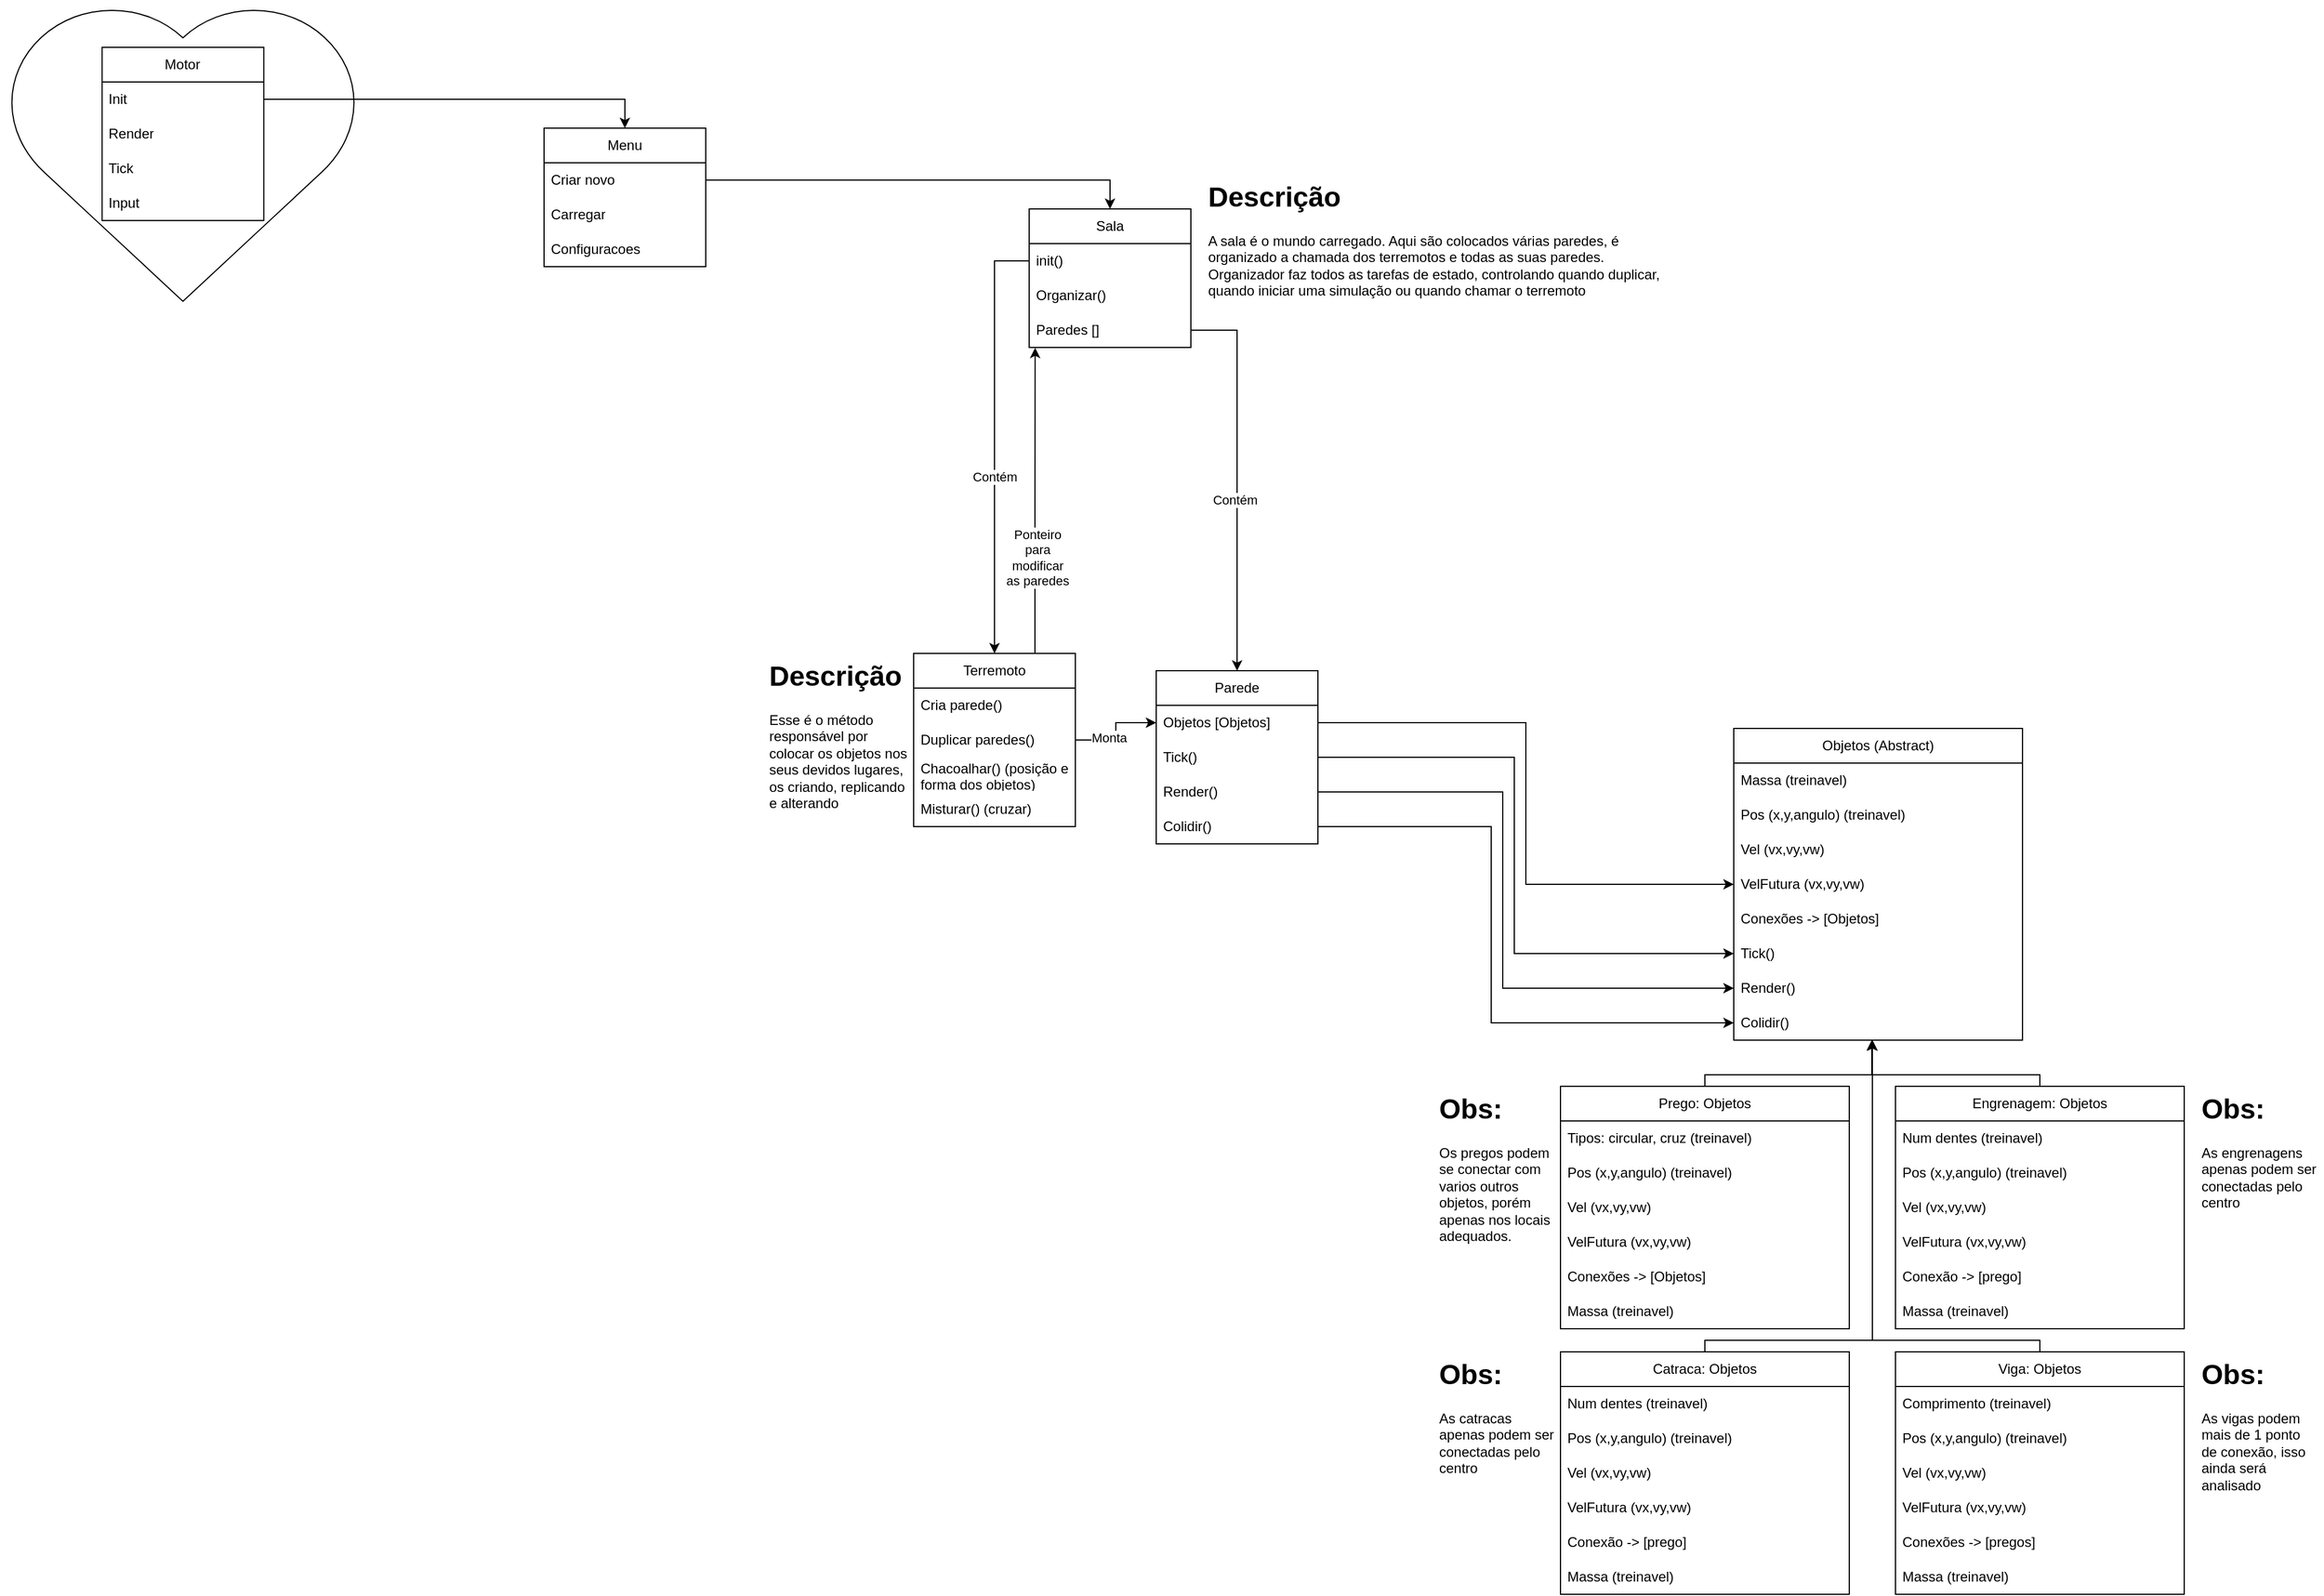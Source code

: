 <mxfile version="22.0.0" type="github">
  <diagram id="ZBSYIIKbhlf7-BOkclBH" name="Página-1">
    <mxGraphModel dx="3382" dy="1827" grid="1" gridSize="10" guides="1" tooltips="1" connect="1" arrows="1" fold="1" page="1" pageScale="1" pageWidth="827" pageHeight="1169" math="0" shadow="0">
      <root>
        <mxCell id="0" />
        <mxCell id="1" parent="0" />
        <mxCell id="LWmrFQZ2lta0G_bOD1Ji-61" style="edgeStyle=orthogonalEdgeStyle;rounded=0;orthogonalLoop=1;jettySize=auto;html=1;entryX=0.48;entryY=1;entryDx=0;entryDy=0;entryPerimeter=0;" parent="1" source="LWmrFQZ2lta0G_bOD1Ji-2" target="LWmrFQZ2lta0G_bOD1Ji-49" edge="1">
          <mxGeometry relative="1" as="geometry">
            <Array as="points">
              <mxPoint x="525" y="410" />
              <mxPoint x="380" y="410" />
            </Array>
          </mxGeometry>
        </mxCell>
        <mxCell id="LWmrFQZ2lta0G_bOD1Ji-2" value="Engrenagem: Objetos" style="swimlane;fontStyle=0;childLayout=stackLayout;horizontal=1;startSize=30;horizontalStack=0;resizeParent=1;resizeParentMax=0;resizeLast=0;collapsible=1;marginBottom=0;whiteSpace=wrap;html=1;" parent="1" vertex="1">
          <mxGeometry x="400" y="420" width="250" height="210" as="geometry" />
        </mxCell>
        <mxCell id="LWmrFQZ2lta0G_bOD1Ji-3" value="&lt;div&gt;Num dentes (treinavel)&lt;br&gt;&lt;/div&gt;" style="text;strokeColor=none;fillColor=none;align=left;verticalAlign=middle;spacingLeft=4;spacingRight=4;overflow=hidden;points=[[0,0.5],[1,0.5]];portConstraint=eastwest;rotatable=0;whiteSpace=wrap;html=1;" parent="LWmrFQZ2lta0G_bOD1Ji-2" vertex="1">
          <mxGeometry y="30" width="250" height="30" as="geometry" />
        </mxCell>
        <mxCell id="LWmrFQZ2lta0G_bOD1Ji-4" value="Pos (x,y,angulo) (treinavel)" style="text;strokeColor=none;fillColor=none;align=left;verticalAlign=middle;spacingLeft=4;spacingRight=4;overflow=hidden;points=[[0,0.5],[1,0.5]];portConstraint=eastwest;rotatable=0;whiteSpace=wrap;html=1;" parent="LWmrFQZ2lta0G_bOD1Ji-2" vertex="1">
          <mxGeometry y="60" width="250" height="30" as="geometry" />
        </mxCell>
        <mxCell id="LWmrFQZ2lta0G_bOD1Ji-7" value="Vel (vx,vy,vw)" style="text;strokeColor=none;fillColor=none;align=left;verticalAlign=middle;spacingLeft=4;spacingRight=4;overflow=hidden;points=[[0,0.5],[1,0.5]];portConstraint=eastwest;rotatable=0;whiteSpace=wrap;html=1;" parent="LWmrFQZ2lta0G_bOD1Ji-2" vertex="1">
          <mxGeometry y="90" width="250" height="30" as="geometry" />
        </mxCell>
        <mxCell id="LWmrFQZ2lta0G_bOD1Ji-8" value="VelFutura (vx,vy,vw)" style="text;strokeColor=none;fillColor=none;align=left;verticalAlign=middle;spacingLeft=4;spacingRight=4;overflow=hidden;points=[[0,0.5],[1,0.5]];portConstraint=eastwest;rotatable=0;whiteSpace=wrap;html=1;" parent="LWmrFQZ2lta0G_bOD1Ji-2" vertex="1">
          <mxGeometry y="120" width="250" height="30" as="geometry" />
        </mxCell>
        <mxCell id="LWmrFQZ2lta0G_bOD1Ji-17" value="Conexão -&amp;gt; [prego]" style="text;strokeColor=none;fillColor=none;align=left;verticalAlign=middle;spacingLeft=4;spacingRight=4;overflow=hidden;points=[[0,0.5],[1,0.5]];portConstraint=eastwest;rotatable=0;whiteSpace=wrap;html=1;" parent="LWmrFQZ2lta0G_bOD1Ji-2" vertex="1">
          <mxGeometry y="150" width="250" height="30" as="geometry" />
        </mxCell>
        <mxCell id="LWmrFQZ2lta0G_bOD1Ji-35" value="Massa (treinavel)" style="text;strokeColor=none;fillColor=none;align=left;verticalAlign=middle;spacingLeft=4;spacingRight=4;overflow=hidden;points=[[0,0.5],[1,0.5]];portConstraint=eastwest;rotatable=0;whiteSpace=wrap;html=1;" parent="LWmrFQZ2lta0G_bOD1Ji-2" vertex="1">
          <mxGeometry y="180" width="250" height="30" as="geometry" />
        </mxCell>
        <mxCell id="LWmrFQZ2lta0G_bOD1Ji-6" value="&lt;h1&gt;Obs:&lt;/h1&gt;&lt;div&gt;As engrenagens apenas podem ser conectadas pelo centro&lt;br&gt;&lt;/div&gt;" style="text;html=1;strokeColor=none;fillColor=none;spacing=5;spacingTop=-20;whiteSpace=wrap;overflow=hidden;rounded=0;" parent="1" vertex="1">
          <mxGeometry x="660" y="420" width="110" height="120" as="geometry" />
        </mxCell>
        <mxCell id="LWmrFQZ2lta0G_bOD1Ji-60" style="edgeStyle=orthogonalEdgeStyle;rounded=0;orthogonalLoop=1;jettySize=auto;html=1;entryX=0.478;entryY=0.997;entryDx=0;entryDy=0;entryPerimeter=0;" parent="1" source="LWmrFQZ2lta0G_bOD1Ji-9" target="LWmrFQZ2lta0G_bOD1Ji-49" edge="1">
          <mxGeometry relative="1" as="geometry">
            <Array as="points">
              <mxPoint x="235" y="410" />
              <mxPoint x="380" y="410" />
            </Array>
          </mxGeometry>
        </mxCell>
        <mxCell id="LWmrFQZ2lta0G_bOD1Ji-9" value="Prego: Objetos" style="swimlane;fontStyle=0;childLayout=stackLayout;horizontal=1;startSize=30;horizontalStack=0;resizeParent=1;resizeParentMax=0;resizeLast=0;collapsible=1;marginBottom=0;whiteSpace=wrap;html=1;" parent="1" vertex="1">
          <mxGeometry x="110" y="420" width="250" height="210" as="geometry" />
        </mxCell>
        <mxCell id="LWmrFQZ2lta0G_bOD1Ji-10" value="&lt;div&gt;Tipos: circular, cruz (treinavel)&lt;br&gt;&lt;/div&gt;" style="text;strokeColor=none;fillColor=none;align=left;verticalAlign=middle;spacingLeft=4;spacingRight=4;overflow=hidden;points=[[0,0.5],[1,0.5]];portConstraint=eastwest;rotatable=0;whiteSpace=wrap;html=1;" parent="LWmrFQZ2lta0G_bOD1Ji-9" vertex="1">
          <mxGeometry y="30" width="250" height="30" as="geometry" />
        </mxCell>
        <mxCell id="LWmrFQZ2lta0G_bOD1Ji-11" value="Pos (x,y,angulo) (treinavel)" style="text;strokeColor=none;fillColor=none;align=left;verticalAlign=middle;spacingLeft=4;spacingRight=4;overflow=hidden;points=[[0,0.5],[1,0.5]];portConstraint=eastwest;rotatable=0;whiteSpace=wrap;html=1;" parent="LWmrFQZ2lta0G_bOD1Ji-9" vertex="1">
          <mxGeometry y="60" width="250" height="30" as="geometry" />
        </mxCell>
        <mxCell id="LWmrFQZ2lta0G_bOD1Ji-13" value="Vel (vx,vy,vw)" style="text;strokeColor=none;fillColor=none;align=left;verticalAlign=middle;spacingLeft=4;spacingRight=4;overflow=hidden;points=[[0,0.5],[1,0.5]];portConstraint=eastwest;rotatable=0;whiteSpace=wrap;html=1;" parent="LWmrFQZ2lta0G_bOD1Ji-9" vertex="1">
          <mxGeometry y="90" width="250" height="30" as="geometry" />
        </mxCell>
        <mxCell id="LWmrFQZ2lta0G_bOD1Ji-14" value="VelFutura (vx,vy,vw)" style="text;strokeColor=none;fillColor=none;align=left;verticalAlign=middle;spacingLeft=4;spacingRight=4;overflow=hidden;points=[[0,0.5],[1,0.5]];portConstraint=eastwest;rotatable=0;whiteSpace=wrap;html=1;" parent="LWmrFQZ2lta0G_bOD1Ji-9" vertex="1">
          <mxGeometry y="120" width="250" height="30" as="geometry" />
        </mxCell>
        <mxCell id="LWmrFQZ2lta0G_bOD1Ji-18" value="Conexões -&amp;gt; [Objetos]" style="text;strokeColor=none;fillColor=none;align=left;verticalAlign=middle;spacingLeft=4;spacingRight=4;overflow=hidden;points=[[0,0.5],[1,0.5]];portConstraint=eastwest;rotatable=0;whiteSpace=wrap;html=1;" parent="LWmrFQZ2lta0G_bOD1Ji-9" vertex="1">
          <mxGeometry y="150" width="250" height="30" as="geometry" />
        </mxCell>
        <mxCell id="LWmrFQZ2lta0G_bOD1Ji-34" value="Massa (treinavel)" style="text;strokeColor=none;fillColor=none;align=left;verticalAlign=middle;spacingLeft=4;spacingRight=4;overflow=hidden;points=[[0,0.5],[1,0.5]];portConstraint=eastwest;rotatable=0;whiteSpace=wrap;html=1;" parent="LWmrFQZ2lta0G_bOD1Ji-9" vertex="1">
          <mxGeometry y="180" width="250" height="30" as="geometry" />
        </mxCell>
        <mxCell id="LWmrFQZ2lta0G_bOD1Ji-15" value="&lt;h1&gt;Obs:&lt;/h1&gt;&lt;div&gt;Os pregos podem se conectar com varios outros objetos, porém apenas nos locais adequados.&lt;br&gt;&lt;/div&gt;" style="text;html=1;strokeColor=none;fillColor=none;spacing=5;spacingTop=-20;whiteSpace=wrap;overflow=hidden;rounded=0;" parent="1" vertex="1">
          <mxGeometry y="420" width="110" height="160" as="geometry" />
        </mxCell>
        <mxCell id="LWmrFQZ2lta0G_bOD1Ji-62" style="edgeStyle=orthogonalEdgeStyle;rounded=0;orthogonalLoop=1;jettySize=auto;html=1;exitX=0.5;exitY=0;exitDx=0;exitDy=0;entryX=0.48;entryY=1;entryDx=0;entryDy=0;entryPerimeter=0;" parent="1" source="LWmrFQZ2lta0G_bOD1Ji-19" target="LWmrFQZ2lta0G_bOD1Ji-49" edge="1">
          <mxGeometry relative="1" as="geometry">
            <Array as="points">
              <mxPoint x="380" y="640" />
            </Array>
          </mxGeometry>
        </mxCell>
        <mxCell id="LWmrFQZ2lta0G_bOD1Ji-19" value="Viga: Objetos" style="swimlane;fontStyle=0;childLayout=stackLayout;horizontal=1;startSize=30;horizontalStack=0;resizeParent=1;resizeParentMax=0;resizeLast=0;collapsible=1;marginBottom=0;whiteSpace=wrap;html=1;" parent="1" vertex="1">
          <mxGeometry x="400" y="650" width="250" height="210" as="geometry" />
        </mxCell>
        <mxCell id="LWmrFQZ2lta0G_bOD1Ji-20" value="&lt;div&gt;Comprimento (treinavel)&lt;br&gt;&lt;/div&gt;" style="text;strokeColor=none;fillColor=none;align=left;verticalAlign=middle;spacingLeft=4;spacingRight=4;overflow=hidden;points=[[0,0.5],[1,0.5]];portConstraint=eastwest;rotatable=0;whiteSpace=wrap;html=1;" parent="LWmrFQZ2lta0G_bOD1Ji-19" vertex="1">
          <mxGeometry y="30" width="250" height="30" as="geometry" />
        </mxCell>
        <mxCell id="LWmrFQZ2lta0G_bOD1Ji-21" value="Pos (x,y,angulo) (treinavel)" style="text;strokeColor=none;fillColor=none;align=left;verticalAlign=middle;spacingLeft=4;spacingRight=4;overflow=hidden;points=[[0,0.5],[1,0.5]];portConstraint=eastwest;rotatable=0;whiteSpace=wrap;html=1;" parent="LWmrFQZ2lta0G_bOD1Ji-19" vertex="1">
          <mxGeometry y="60" width="250" height="30" as="geometry" />
        </mxCell>
        <mxCell id="LWmrFQZ2lta0G_bOD1Ji-23" value="Vel (vx,vy,vw)" style="text;strokeColor=none;fillColor=none;align=left;verticalAlign=middle;spacingLeft=4;spacingRight=4;overflow=hidden;points=[[0,0.5],[1,0.5]];portConstraint=eastwest;rotatable=0;whiteSpace=wrap;html=1;" parent="LWmrFQZ2lta0G_bOD1Ji-19" vertex="1">
          <mxGeometry y="90" width="250" height="30" as="geometry" />
        </mxCell>
        <mxCell id="LWmrFQZ2lta0G_bOD1Ji-24" value="VelFutura (vx,vy,vw)" style="text;strokeColor=none;fillColor=none;align=left;verticalAlign=middle;spacingLeft=4;spacingRight=4;overflow=hidden;points=[[0,0.5],[1,0.5]];portConstraint=eastwest;rotatable=0;whiteSpace=wrap;html=1;" parent="LWmrFQZ2lta0G_bOD1Ji-19" vertex="1">
          <mxGeometry y="120" width="250" height="30" as="geometry" />
        </mxCell>
        <mxCell id="LWmrFQZ2lta0G_bOD1Ji-25" value="Conexões -&amp;gt; [pregos]" style="text;strokeColor=none;fillColor=none;align=left;verticalAlign=middle;spacingLeft=4;spacingRight=4;overflow=hidden;points=[[0,0.5],[1,0.5]];portConstraint=eastwest;rotatable=0;whiteSpace=wrap;html=1;" parent="LWmrFQZ2lta0G_bOD1Ji-19" vertex="1">
          <mxGeometry y="150" width="250" height="30" as="geometry" />
        </mxCell>
        <mxCell id="LWmrFQZ2lta0G_bOD1Ji-37" value="Massa (treinavel)" style="text;strokeColor=none;fillColor=none;align=left;verticalAlign=middle;spacingLeft=4;spacingRight=4;overflow=hidden;points=[[0,0.5],[1,0.5]];portConstraint=eastwest;rotatable=0;whiteSpace=wrap;html=1;" parent="LWmrFQZ2lta0G_bOD1Ji-19" vertex="1">
          <mxGeometry y="180" width="250" height="30" as="geometry" />
        </mxCell>
        <mxCell id="LWmrFQZ2lta0G_bOD1Ji-26" value="&lt;h1&gt;Obs:&lt;/h1&gt;&lt;div&gt;As vigas podem mais de 1 ponto de conexão, isso ainda será analisado&lt;br&gt;&lt;/div&gt;" style="text;html=1;strokeColor=none;fillColor=none;spacing=5;spacingTop=-20;whiteSpace=wrap;overflow=hidden;rounded=0;" parent="1" vertex="1">
          <mxGeometry x="660" y="650" width="110" height="120" as="geometry" />
        </mxCell>
        <mxCell id="LWmrFQZ2lta0G_bOD1Ji-63" style="edgeStyle=orthogonalEdgeStyle;rounded=0;orthogonalLoop=1;jettySize=auto;html=1;exitX=0.5;exitY=0;exitDx=0;exitDy=0;entryX=0.48;entryY=1;entryDx=0;entryDy=0;entryPerimeter=0;" parent="1" source="LWmrFQZ2lta0G_bOD1Ji-27" target="LWmrFQZ2lta0G_bOD1Ji-49" edge="1">
          <mxGeometry relative="1" as="geometry">
            <Array as="points">
              <mxPoint x="380" y="640" />
            </Array>
          </mxGeometry>
        </mxCell>
        <mxCell id="LWmrFQZ2lta0G_bOD1Ji-27" value="Catraca: Objetos" style="swimlane;fontStyle=0;childLayout=stackLayout;horizontal=1;startSize=30;horizontalStack=0;resizeParent=1;resizeParentMax=0;resizeLast=0;collapsible=1;marginBottom=0;whiteSpace=wrap;html=1;" parent="1" vertex="1">
          <mxGeometry x="110" y="650" width="250" height="210" as="geometry" />
        </mxCell>
        <mxCell id="LWmrFQZ2lta0G_bOD1Ji-28" value="&lt;div&gt;Num dentes (treinavel)&lt;br&gt;&lt;/div&gt;" style="text;strokeColor=none;fillColor=none;align=left;verticalAlign=middle;spacingLeft=4;spacingRight=4;overflow=hidden;points=[[0,0.5],[1,0.5]];portConstraint=eastwest;rotatable=0;whiteSpace=wrap;html=1;" parent="LWmrFQZ2lta0G_bOD1Ji-27" vertex="1">
          <mxGeometry y="30" width="250" height="30" as="geometry" />
        </mxCell>
        <mxCell id="LWmrFQZ2lta0G_bOD1Ji-29" value="Pos (x,y,angulo) (treinavel)" style="text;strokeColor=none;fillColor=none;align=left;verticalAlign=middle;spacingLeft=4;spacingRight=4;overflow=hidden;points=[[0,0.5],[1,0.5]];portConstraint=eastwest;rotatable=0;whiteSpace=wrap;html=1;" parent="LWmrFQZ2lta0G_bOD1Ji-27" vertex="1">
          <mxGeometry y="60" width="250" height="30" as="geometry" />
        </mxCell>
        <mxCell id="LWmrFQZ2lta0G_bOD1Ji-30" value="Vel (vx,vy,vw)" style="text;strokeColor=none;fillColor=none;align=left;verticalAlign=middle;spacingLeft=4;spacingRight=4;overflow=hidden;points=[[0,0.5],[1,0.5]];portConstraint=eastwest;rotatable=0;whiteSpace=wrap;html=1;" parent="LWmrFQZ2lta0G_bOD1Ji-27" vertex="1">
          <mxGeometry y="90" width="250" height="30" as="geometry" />
        </mxCell>
        <mxCell id="LWmrFQZ2lta0G_bOD1Ji-31" value="VelFutura (vx,vy,vw)" style="text;strokeColor=none;fillColor=none;align=left;verticalAlign=middle;spacingLeft=4;spacingRight=4;overflow=hidden;points=[[0,0.5],[1,0.5]];portConstraint=eastwest;rotatable=0;whiteSpace=wrap;html=1;" parent="LWmrFQZ2lta0G_bOD1Ji-27" vertex="1">
          <mxGeometry y="120" width="250" height="30" as="geometry" />
        </mxCell>
        <mxCell id="LWmrFQZ2lta0G_bOD1Ji-32" value="Conexão -&amp;gt; [prego]" style="text;strokeColor=none;fillColor=none;align=left;verticalAlign=middle;spacingLeft=4;spacingRight=4;overflow=hidden;points=[[0,0.5],[1,0.5]];portConstraint=eastwest;rotatable=0;whiteSpace=wrap;html=1;" parent="LWmrFQZ2lta0G_bOD1Ji-27" vertex="1">
          <mxGeometry y="150" width="250" height="30" as="geometry" />
        </mxCell>
        <mxCell id="LWmrFQZ2lta0G_bOD1Ji-38" value="Massa (treinavel)" style="text;strokeColor=none;fillColor=none;align=left;verticalAlign=middle;spacingLeft=4;spacingRight=4;overflow=hidden;points=[[0,0.5],[1,0.5]];portConstraint=eastwest;rotatable=0;whiteSpace=wrap;html=1;" parent="LWmrFQZ2lta0G_bOD1Ji-27" vertex="1">
          <mxGeometry y="180" width="250" height="30" as="geometry" />
        </mxCell>
        <mxCell id="LWmrFQZ2lta0G_bOD1Ji-33" value="&lt;h1&gt;Obs:&lt;/h1&gt;&lt;div&gt;As catracas apenas podem ser conectadas pelo centro&lt;/div&gt;" style="text;html=1;strokeColor=none;fillColor=none;spacing=5;spacingTop=-20;whiteSpace=wrap;overflow=hidden;rounded=0;" parent="1" vertex="1">
          <mxGeometry y="650" width="110" height="120" as="geometry" />
        </mxCell>
        <mxCell id="LWmrFQZ2lta0G_bOD1Ji-40" value=" Objetos (Abstract)" style="swimlane;fontStyle=0;childLayout=stackLayout;horizontal=1;startSize=30;horizontalStack=0;resizeParent=1;resizeParentMax=0;resizeLast=0;collapsible=1;marginBottom=0;whiteSpace=wrap;html=1;" parent="1" vertex="1">
          <mxGeometry x="260" y="110" width="250" height="270" as="geometry" />
        </mxCell>
        <mxCell id="LWmrFQZ2lta0G_bOD1Ji-41" value="Massa (treinavel)" style="text;strokeColor=none;fillColor=none;align=left;verticalAlign=middle;spacingLeft=4;spacingRight=4;overflow=hidden;points=[[0,0.5],[1,0.5]];portConstraint=eastwest;rotatable=0;whiteSpace=wrap;html=1;" parent="LWmrFQZ2lta0G_bOD1Ji-40" vertex="1">
          <mxGeometry y="30" width="250" height="30" as="geometry" />
        </mxCell>
        <mxCell id="LWmrFQZ2lta0G_bOD1Ji-42" value="Pos (x,y,angulo) (treinavel)" style="text;strokeColor=none;fillColor=none;align=left;verticalAlign=middle;spacingLeft=4;spacingRight=4;overflow=hidden;points=[[0,0.5],[1,0.5]];portConstraint=eastwest;rotatable=0;whiteSpace=wrap;html=1;" parent="LWmrFQZ2lta0G_bOD1Ji-40" vertex="1">
          <mxGeometry y="60" width="250" height="30" as="geometry" />
        </mxCell>
        <mxCell id="LWmrFQZ2lta0G_bOD1Ji-43" value="Vel (vx,vy,vw)" style="text;strokeColor=none;fillColor=none;align=left;verticalAlign=middle;spacingLeft=4;spacingRight=4;overflow=hidden;points=[[0,0.5],[1,0.5]];portConstraint=eastwest;rotatable=0;whiteSpace=wrap;html=1;" parent="LWmrFQZ2lta0G_bOD1Ji-40" vertex="1">
          <mxGeometry y="90" width="250" height="30" as="geometry" />
        </mxCell>
        <mxCell id="LWmrFQZ2lta0G_bOD1Ji-44" value="VelFutura (vx,vy,vw)" style="text;strokeColor=none;fillColor=none;align=left;verticalAlign=middle;spacingLeft=4;spacingRight=4;overflow=hidden;points=[[0,0.5],[1,0.5]];portConstraint=eastwest;rotatable=0;whiteSpace=wrap;html=1;" parent="LWmrFQZ2lta0G_bOD1Ji-40" vertex="1">
          <mxGeometry y="120" width="250" height="30" as="geometry" />
        </mxCell>
        <mxCell id="LWmrFQZ2lta0G_bOD1Ji-45" value="Conexões -&amp;gt; [Objetos]" style="text;strokeColor=none;fillColor=none;align=left;verticalAlign=middle;spacingLeft=4;spacingRight=4;overflow=hidden;points=[[0,0.5],[1,0.5]];portConstraint=eastwest;rotatable=0;whiteSpace=wrap;html=1;" parent="LWmrFQZ2lta0G_bOD1Ji-40" vertex="1">
          <mxGeometry y="150" width="250" height="30" as="geometry" />
        </mxCell>
        <mxCell id="LWmrFQZ2lta0G_bOD1Ji-47" value="Tick()" style="text;strokeColor=none;fillColor=none;align=left;verticalAlign=middle;spacingLeft=4;spacingRight=4;overflow=hidden;points=[[0,0.5],[1,0.5]];portConstraint=eastwest;rotatable=0;whiteSpace=wrap;html=1;" parent="LWmrFQZ2lta0G_bOD1Ji-40" vertex="1">
          <mxGeometry y="180" width="250" height="30" as="geometry" />
        </mxCell>
        <mxCell id="LWmrFQZ2lta0G_bOD1Ji-48" value="Render()" style="text;strokeColor=none;fillColor=none;align=left;verticalAlign=middle;spacingLeft=4;spacingRight=4;overflow=hidden;points=[[0,0.5],[1,0.5]];portConstraint=eastwest;rotatable=0;whiteSpace=wrap;html=1;" parent="LWmrFQZ2lta0G_bOD1Ji-40" vertex="1">
          <mxGeometry y="210" width="250" height="30" as="geometry" />
        </mxCell>
        <mxCell id="LWmrFQZ2lta0G_bOD1Ji-49" value="Colidir()" style="text;strokeColor=none;fillColor=none;align=left;verticalAlign=middle;spacingLeft=4;spacingRight=4;overflow=hidden;points=[[0,0.5],[1,0.5]];portConstraint=eastwest;rotatable=0;whiteSpace=wrap;html=1;" parent="LWmrFQZ2lta0G_bOD1Ji-40" vertex="1">
          <mxGeometry y="240" width="250" height="30" as="geometry" />
        </mxCell>
        <mxCell id="LWmrFQZ2lta0G_bOD1Ji-50" value="Parede" style="swimlane;fontStyle=0;childLayout=stackLayout;horizontal=1;startSize=30;horizontalStack=0;resizeParent=1;resizeParentMax=0;resizeLast=0;collapsible=1;marginBottom=0;whiteSpace=wrap;html=1;" parent="1" vertex="1">
          <mxGeometry x="-240" y="60" width="140" height="150" as="geometry" />
        </mxCell>
        <mxCell id="LWmrFQZ2lta0G_bOD1Ji-51" value="Objetos [Objetos]" style="text;strokeColor=none;fillColor=none;align=left;verticalAlign=middle;spacingLeft=4;spacingRight=4;overflow=hidden;points=[[0,0.5],[1,0.5]];portConstraint=eastwest;rotatable=0;whiteSpace=wrap;html=1;" parent="LWmrFQZ2lta0G_bOD1Ji-50" vertex="1">
          <mxGeometry y="30" width="140" height="30" as="geometry" />
        </mxCell>
        <mxCell id="LWmrFQZ2lta0G_bOD1Ji-52" value="Tick()" style="text;strokeColor=none;fillColor=none;align=left;verticalAlign=middle;spacingLeft=4;spacingRight=4;overflow=hidden;points=[[0,0.5],[1,0.5]];portConstraint=eastwest;rotatable=0;whiteSpace=wrap;html=1;" parent="LWmrFQZ2lta0G_bOD1Ji-50" vertex="1">
          <mxGeometry y="60" width="140" height="30" as="geometry" />
        </mxCell>
        <mxCell id="LWmrFQZ2lta0G_bOD1Ji-53" value="Render()" style="text;strokeColor=none;fillColor=none;align=left;verticalAlign=middle;spacingLeft=4;spacingRight=4;overflow=hidden;points=[[0,0.5],[1,0.5]];portConstraint=eastwest;rotatable=0;whiteSpace=wrap;html=1;" parent="LWmrFQZ2lta0G_bOD1Ji-50" vertex="1">
          <mxGeometry y="90" width="140" height="30" as="geometry" />
        </mxCell>
        <mxCell id="LWmrFQZ2lta0G_bOD1Ji-55" value="Colidir()" style="text;strokeColor=none;fillColor=none;align=left;verticalAlign=middle;spacingLeft=4;spacingRight=4;overflow=hidden;points=[[0,0.5],[1,0.5]];portConstraint=eastwest;rotatable=0;whiteSpace=wrap;html=1;" parent="LWmrFQZ2lta0G_bOD1Ji-50" vertex="1">
          <mxGeometry y="120" width="140" height="30" as="geometry" />
        </mxCell>
        <mxCell id="LWmrFQZ2lta0G_bOD1Ji-56" style="edgeStyle=orthogonalEdgeStyle;rounded=0;orthogonalLoop=1;jettySize=auto;html=1;" parent="1" source="LWmrFQZ2lta0G_bOD1Ji-51" target="LWmrFQZ2lta0G_bOD1Ji-40" edge="1">
          <mxGeometry relative="1" as="geometry" />
        </mxCell>
        <mxCell id="LWmrFQZ2lta0G_bOD1Ji-57" style="edgeStyle=orthogonalEdgeStyle;rounded=0;orthogonalLoop=1;jettySize=auto;html=1;" parent="1" source="LWmrFQZ2lta0G_bOD1Ji-52" target="LWmrFQZ2lta0G_bOD1Ji-47" edge="1">
          <mxGeometry relative="1" as="geometry">
            <Array as="points">
              <mxPoint x="70" y="135" />
              <mxPoint x="70" y="305" />
            </Array>
          </mxGeometry>
        </mxCell>
        <mxCell id="LWmrFQZ2lta0G_bOD1Ji-58" style="edgeStyle=orthogonalEdgeStyle;rounded=0;orthogonalLoop=1;jettySize=auto;html=1;entryX=0;entryY=0.5;entryDx=0;entryDy=0;" parent="1" source="LWmrFQZ2lta0G_bOD1Ji-53" target="LWmrFQZ2lta0G_bOD1Ji-48" edge="1">
          <mxGeometry relative="1" as="geometry">
            <Array as="points">
              <mxPoint x="60" y="165" />
              <mxPoint x="60" y="335" />
            </Array>
          </mxGeometry>
        </mxCell>
        <mxCell id="LWmrFQZ2lta0G_bOD1Ji-59" style="edgeStyle=orthogonalEdgeStyle;rounded=0;orthogonalLoop=1;jettySize=auto;html=1;entryX=0;entryY=0.5;entryDx=0;entryDy=0;" parent="1" source="LWmrFQZ2lta0G_bOD1Ji-55" target="LWmrFQZ2lta0G_bOD1Ji-49" edge="1">
          <mxGeometry relative="1" as="geometry">
            <Array as="points">
              <mxPoint x="50" y="195" />
              <mxPoint x="50" y="365" />
            </Array>
          </mxGeometry>
        </mxCell>
        <mxCell id="LWmrFQZ2lta0G_bOD1Ji-69" style="edgeStyle=orthogonalEdgeStyle;rounded=0;orthogonalLoop=1;jettySize=auto;html=1;entryX=0;entryY=0.5;entryDx=0;entryDy=0;" parent="1" source="LWmrFQZ2lta0G_bOD1Ji-65" target="LWmrFQZ2lta0G_bOD1Ji-51" edge="1">
          <mxGeometry relative="1" as="geometry" />
        </mxCell>
        <mxCell id="iTmdULyDloZxA0Z17608-20" value="Monta" style="edgeLabel;html=1;align=center;verticalAlign=middle;resizable=0;points=[];" vertex="1" connectable="0" parent="LWmrFQZ2lta0G_bOD1Ji-69">
          <mxGeometry x="-0.327" y="2" relative="1" as="geometry">
            <mxPoint as="offset" />
          </mxGeometry>
        </mxCell>
        <mxCell id="LWmrFQZ2lta0G_bOD1Ji-65" value="Terremoto" style="swimlane;fontStyle=0;childLayout=stackLayout;horizontal=1;startSize=30;horizontalStack=0;resizeParent=1;resizeParentMax=0;resizeLast=0;collapsible=1;marginBottom=0;whiteSpace=wrap;html=1;" parent="1" vertex="1">
          <mxGeometry x="-450" y="45" width="140" height="150" as="geometry" />
        </mxCell>
        <mxCell id="LWmrFQZ2lta0G_bOD1Ji-66" value="Cria parede()" style="text;strokeColor=none;fillColor=none;align=left;verticalAlign=middle;spacingLeft=4;spacingRight=4;overflow=hidden;points=[[0,0.5],[1,0.5]];portConstraint=eastwest;rotatable=0;whiteSpace=wrap;html=1;" parent="LWmrFQZ2lta0G_bOD1Ji-65" vertex="1">
          <mxGeometry y="30" width="140" height="30" as="geometry" />
        </mxCell>
        <mxCell id="LWmrFQZ2lta0G_bOD1Ji-67" value="Duplicar paredes()" style="text;strokeColor=none;fillColor=none;align=left;verticalAlign=middle;spacingLeft=4;spacingRight=4;overflow=hidden;points=[[0,0.5],[1,0.5]];portConstraint=eastwest;rotatable=0;whiteSpace=wrap;html=1;" parent="LWmrFQZ2lta0G_bOD1Ji-65" vertex="1">
          <mxGeometry y="60" width="140" height="30" as="geometry" />
        </mxCell>
        <mxCell id="LWmrFQZ2lta0G_bOD1Ji-68" value="Chacoalhar() (posição e forma dos objetos)" style="text;strokeColor=none;fillColor=none;align=left;verticalAlign=middle;spacingLeft=4;spacingRight=4;overflow=hidden;points=[[0,0.5],[1,0.5]];portConstraint=eastwest;rotatable=0;whiteSpace=wrap;html=1;" parent="LWmrFQZ2lta0G_bOD1Ji-65" vertex="1">
          <mxGeometry y="90" width="140" height="30" as="geometry" />
        </mxCell>
        <mxCell id="iTmdULyDloZxA0Z17608-27" value="Misturar() (cruzar)" style="text;strokeColor=none;fillColor=none;align=left;verticalAlign=middle;spacingLeft=4;spacingRight=4;overflow=hidden;points=[[0,0.5],[1,0.5]];portConstraint=eastwest;rotatable=0;whiteSpace=wrap;html=1;" vertex="1" parent="LWmrFQZ2lta0G_bOD1Ji-65">
          <mxGeometry y="120" width="140" height="30" as="geometry" />
        </mxCell>
        <mxCell id="LWmrFQZ2lta0G_bOD1Ji-70" value="&lt;h1&gt;Descrição&lt;/h1&gt;&lt;p&gt;Esse é o método responsável por colocar os objetos nos seus devidos lugares, os criando, replicando e alterando&lt;br&gt;&lt;/p&gt;" style="text;html=1;strokeColor=none;fillColor=none;spacing=5;spacingTop=-20;whiteSpace=wrap;overflow=hidden;rounded=0;" parent="1" vertex="1">
          <mxGeometry x="-580" y="45" width="130" height="145" as="geometry" />
        </mxCell>
        <mxCell id="iTmdULyDloZxA0Z17608-5" value="" style="verticalLabelPosition=bottom;verticalAlign=top;html=1;shape=mxgraph.basic.heart" vertex="1" parent="1">
          <mxGeometry x="-1240" y="-520" width="314.74" height="260" as="geometry" />
        </mxCell>
        <mxCell id="iTmdULyDloZxA0Z17608-1" value="Motor" style="swimlane;fontStyle=0;childLayout=stackLayout;horizontal=1;startSize=30;horizontalStack=0;resizeParent=1;resizeParentMax=0;resizeLast=0;collapsible=1;marginBottom=0;whiteSpace=wrap;html=1;" vertex="1" parent="1">
          <mxGeometry x="-1152.63" y="-480" width="140" height="150" as="geometry" />
        </mxCell>
        <mxCell id="iTmdULyDloZxA0Z17608-2" value="Init" style="text;strokeColor=none;fillColor=none;align=left;verticalAlign=middle;spacingLeft=4;spacingRight=4;overflow=hidden;points=[[0,0.5],[1,0.5]];portConstraint=eastwest;rotatable=0;whiteSpace=wrap;html=1;" vertex="1" parent="iTmdULyDloZxA0Z17608-1">
          <mxGeometry y="30" width="140" height="30" as="geometry" />
        </mxCell>
        <mxCell id="iTmdULyDloZxA0Z17608-3" value="Render" style="text;strokeColor=none;fillColor=none;align=left;verticalAlign=middle;spacingLeft=4;spacingRight=4;overflow=hidden;points=[[0,0.5],[1,0.5]];portConstraint=eastwest;rotatable=0;whiteSpace=wrap;html=1;" vertex="1" parent="iTmdULyDloZxA0Z17608-1">
          <mxGeometry y="60" width="140" height="30" as="geometry" />
        </mxCell>
        <mxCell id="iTmdULyDloZxA0Z17608-4" value="Tick" style="text;strokeColor=none;fillColor=none;align=left;verticalAlign=middle;spacingLeft=4;spacingRight=4;overflow=hidden;points=[[0,0.5],[1,0.5]];portConstraint=eastwest;rotatable=0;whiteSpace=wrap;html=1;" vertex="1" parent="iTmdULyDloZxA0Z17608-1">
          <mxGeometry y="90" width="140" height="30" as="geometry" />
        </mxCell>
        <mxCell id="iTmdULyDloZxA0Z17608-11" value="Input" style="text;strokeColor=none;fillColor=none;align=left;verticalAlign=middle;spacingLeft=4;spacingRight=4;overflow=hidden;points=[[0,0.5],[1,0.5]];portConstraint=eastwest;rotatable=0;whiteSpace=wrap;html=1;" vertex="1" parent="iTmdULyDloZxA0Z17608-1">
          <mxGeometry y="120" width="140" height="30" as="geometry" />
        </mxCell>
        <mxCell id="iTmdULyDloZxA0Z17608-6" value="Menu" style="swimlane;fontStyle=0;childLayout=stackLayout;horizontal=1;startSize=30;horizontalStack=0;resizeParent=1;resizeParentMax=0;resizeLast=0;collapsible=1;marginBottom=0;whiteSpace=wrap;html=1;" vertex="1" parent="1">
          <mxGeometry x="-770" y="-410" width="140" height="120" as="geometry" />
        </mxCell>
        <mxCell id="iTmdULyDloZxA0Z17608-7" value="Criar novo" style="text;strokeColor=none;fillColor=none;align=left;verticalAlign=middle;spacingLeft=4;spacingRight=4;overflow=hidden;points=[[0,0.5],[1,0.5]];portConstraint=eastwest;rotatable=0;whiteSpace=wrap;html=1;" vertex="1" parent="iTmdULyDloZxA0Z17608-6">
          <mxGeometry y="30" width="140" height="30" as="geometry" />
        </mxCell>
        <mxCell id="iTmdULyDloZxA0Z17608-8" value="Carregar" style="text;strokeColor=none;fillColor=none;align=left;verticalAlign=middle;spacingLeft=4;spacingRight=4;overflow=hidden;points=[[0,0.5],[1,0.5]];portConstraint=eastwest;rotatable=0;whiteSpace=wrap;html=1;" vertex="1" parent="iTmdULyDloZxA0Z17608-6">
          <mxGeometry y="60" width="140" height="30" as="geometry" />
        </mxCell>
        <mxCell id="iTmdULyDloZxA0Z17608-9" value="Configuracoes" style="text;strokeColor=none;fillColor=none;align=left;verticalAlign=middle;spacingLeft=4;spacingRight=4;overflow=hidden;points=[[0,0.5],[1,0.5]];portConstraint=eastwest;rotatable=0;whiteSpace=wrap;html=1;" vertex="1" parent="iTmdULyDloZxA0Z17608-6">
          <mxGeometry y="90" width="140" height="30" as="geometry" />
        </mxCell>
        <mxCell id="iTmdULyDloZxA0Z17608-10" style="edgeStyle=orthogonalEdgeStyle;rounded=0;orthogonalLoop=1;jettySize=auto;html=1;entryX=0.5;entryY=0;entryDx=0;entryDy=0;" edge="1" parent="1" source="iTmdULyDloZxA0Z17608-2" target="iTmdULyDloZxA0Z17608-6">
          <mxGeometry relative="1" as="geometry" />
        </mxCell>
        <mxCell id="iTmdULyDloZxA0Z17608-13" value="Sala" style="swimlane;fontStyle=0;childLayout=stackLayout;horizontal=1;startSize=30;horizontalStack=0;resizeParent=1;resizeParentMax=0;resizeLast=0;collapsible=1;marginBottom=0;whiteSpace=wrap;html=1;" vertex="1" parent="1">
          <mxGeometry x="-350" y="-340" width="140" height="120" as="geometry" />
        </mxCell>
        <mxCell id="iTmdULyDloZxA0Z17608-14" value="init()" style="text;strokeColor=none;fillColor=none;align=left;verticalAlign=middle;spacingLeft=4;spacingRight=4;overflow=hidden;points=[[0,0.5],[1,0.5]];portConstraint=eastwest;rotatable=0;whiteSpace=wrap;html=1;" vertex="1" parent="iTmdULyDloZxA0Z17608-13">
          <mxGeometry y="30" width="140" height="30" as="geometry" />
        </mxCell>
        <mxCell id="iTmdULyDloZxA0Z17608-15" value="Organizar()" style="text;strokeColor=none;fillColor=none;align=left;verticalAlign=middle;spacingLeft=4;spacingRight=4;overflow=hidden;points=[[0,0.5],[1,0.5]];portConstraint=eastwest;rotatable=0;whiteSpace=wrap;html=1;" vertex="1" parent="iTmdULyDloZxA0Z17608-13">
          <mxGeometry y="60" width="140" height="30" as="geometry" />
        </mxCell>
        <mxCell id="iTmdULyDloZxA0Z17608-16" value="Paredes []" style="text;strokeColor=none;fillColor=none;align=left;verticalAlign=middle;spacingLeft=4;spacingRight=4;overflow=hidden;points=[[0,0.5],[1,0.5]];portConstraint=eastwest;rotatable=0;whiteSpace=wrap;html=1;" vertex="1" parent="iTmdULyDloZxA0Z17608-13">
          <mxGeometry y="90" width="140" height="30" as="geometry" />
        </mxCell>
        <mxCell id="iTmdULyDloZxA0Z17608-17" style="edgeStyle=orthogonalEdgeStyle;rounded=0;orthogonalLoop=1;jettySize=auto;html=1;entryX=0.5;entryY=0;entryDx=0;entryDy=0;" edge="1" parent="1" source="iTmdULyDloZxA0Z17608-7" target="iTmdULyDloZxA0Z17608-13">
          <mxGeometry relative="1" as="geometry" />
        </mxCell>
        <mxCell id="iTmdULyDloZxA0Z17608-18" style="edgeStyle=orthogonalEdgeStyle;rounded=0;orthogonalLoop=1;jettySize=auto;html=1;entryX=0.5;entryY=0;entryDx=0;entryDy=0;" edge="1" parent="1" source="iTmdULyDloZxA0Z17608-14" target="LWmrFQZ2lta0G_bOD1Ji-65">
          <mxGeometry relative="1" as="geometry" />
        </mxCell>
        <mxCell id="iTmdULyDloZxA0Z17608-22" value="Contém" style="edgeLabel;html=1;align=center;verticalAlign=middle;resizable=0;points=[];" vertex="1" connectable="0" parent="iTmdULyDloZxA0Z17608-18">
          <mxGeometry x="0.17" relative="1" as="geometry">
            <mxPoint as="offset" />
          </mxGeometry>
        </mxCell>
        <mxCell id="iTmdULyDloZxA0Z17608-19" style="edgeStyle=orthogonalEdgeStyle;rounded=0;orthogonalLoop=1;jettySize=auto;html=1;entryX=0.5;entryY=0;entryDx=0;entryDy=0;" edge="1" parent="1" source="iTmdULyDloZxA0Z17608-16" target="LWmrFQZ2lta0G_bOD1Ji-50">
          <mxGeometry relative="1" as="geometry" />
        </mxCell>
        <mxCell id="iTmdULyDloZxA0Z17608-21" value="Contém" style="edgeLabel;html=1;align=center;verticalAlign=middle;resizable=0;points=[];" vertex="1" connectable="0" parent="iTmdULyDloZxA0Z17608-19">
          <mxGeometry x="0.116" y="-2" relative="1" as="geometry">
            <mxPoint as="offset" />
          </mxGeometry>
        </mxCell>
        <mxCell id="iTmdULyDloZxA0Z17608-23" value="&lt;h1&gt;Descrição&lt;/h1&gt;&lt;div&gt;A sala é o mundo carregado. Aqui são colocados várias paredes, é organizado a chamada dos terremotos e todas as suas paredes.&lt;/div&gt;&lt;div&gt;Organizador faz todos as tarefas de estado, controlando quando duplicar, quando iniciar uma simulação ou quando chamar o terremoto&lt;/div&gt;" style="text;html=1;strokeColor=none;fillColor=none;spacing=5;spacingTop=-20;whiteSpace=wrap;overflow=hidden;rounded=0;" vertex="1" parent="1">
          <mxGeometry x="-200" y="-370" width="400" height="150" as="geometry" />
        </mxCell>
        <mxCell id="iTmdULyDloZxA0Z17608-24" style="edgeStyle=orthogonalEdgeStyle;rounded=0;orthogonalLoop=1;jettySize=auto;html=1;exitX=0.75;exitY=0;exitDx=0;exitDy=0;entryX=0.037;entryY=1.007;entryDx=0;entryDy=0;entryPerimeter=0;" edge="1" parent="1" source="LWmrFQZ2lta0G_bOD1Ji-65" target="iTmdULyDloZxA0Z17608-16">
          <mxGeometry relative="1" as="geometry" />
        </mxCell>
        <mxCell id="iTmdULyDloZxA0Z17608-25" value="Ponteiro&lt;br&gt;para&lt;br&gt;modificar&lt;br&gt;as paredes" style="edgeLabel;html=1;align=center;verticalAlign=middle;resizable=0;points=[];" vertex="1" connectable="0" parent="iTmdULyDloZxA0Z17608-24">
          <mxGeometry x="-0.369" y="-2" relative="1" as="geometry">
            <mxPoint as="offset" />
          </mxGeometry>
        </mxCell>
      </root>
    </mxGraphModel>
  </diagram>
</mxfile>
